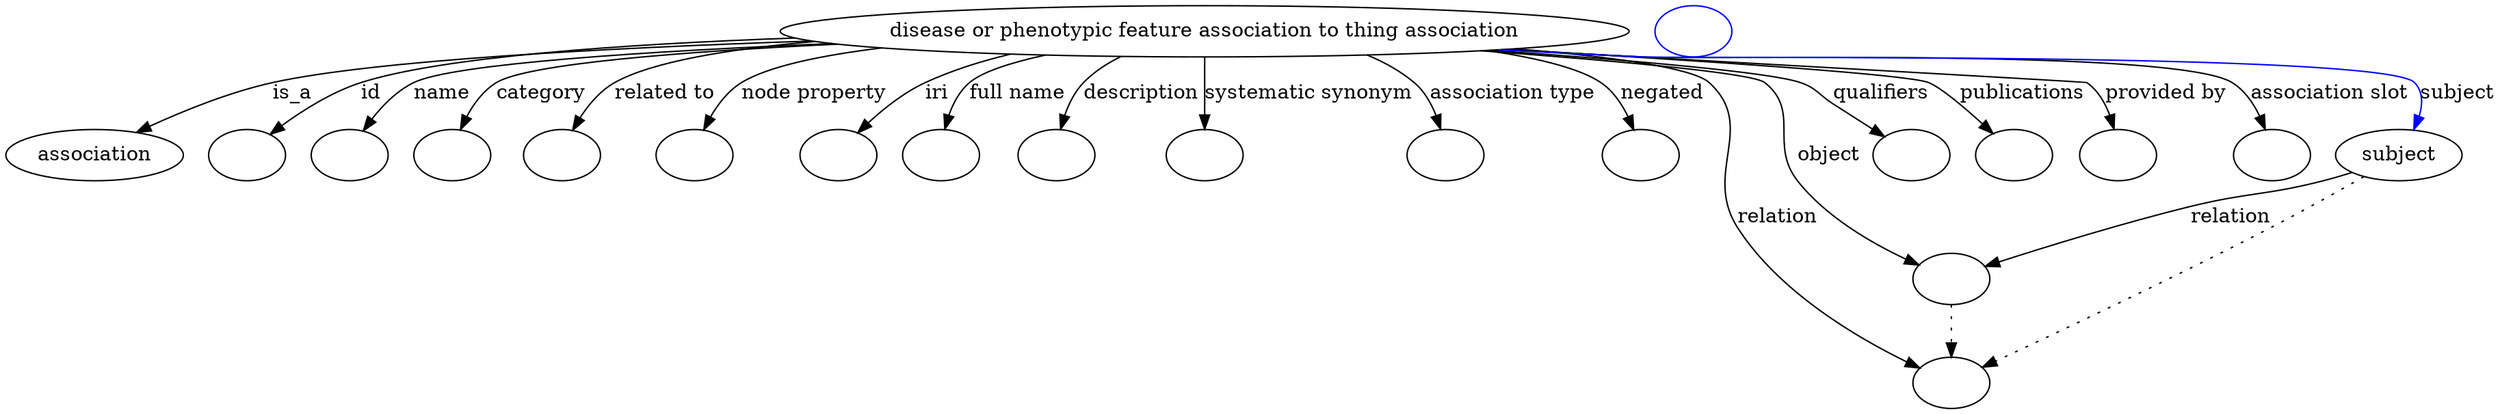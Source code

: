 digraph {
	graph [bb="0,0,1491.1,281"];
	node [label="\N"];
	"disease or phenotypic feature association to thing association"	 [height=0.5,
		label="disease or phenotypic feature association to thing association",
		pos="730.4,263",
		width=6.277];
	association	 [height=0.5,
		pos="49.402,177",
		width=1.3723];
	"disease or phenotypic feature association to thing association" -> association	 [label=is_a,
		lp="189.68,220",
		pos="e,78.951,191.51 522.06,256.01 393.63,250.42 241.67,241.15 177.85,227 146.67,220.09 113.09,206.8 88.091,195.65"];
	id	 [color=black,
		height=0.5,
		label="",
		pos="143.4,177",
		width=0.75];
	"disease or phenotypic feature association to thing association" -> id	 [color=black,
		label=id,
		lp="245.85,220",
		pos="e,162.66,190.03 521.52,256.06 412.7,250.77 291.66,241.8 239.51,227 215.1,220.07 189.72,206.56 171.18,195.33",
		style=solid];
	name	 [color=black,
		height=0.5,
		label="",
		pos="215.4,177",
		width=0.75];
	"disease or phenotypic feature association to thing association" -> name	 [color=black,
		label=name,
		lp="294.56,220",
		pos="e,229.98,192.62 541.66,253.06 429.33,246.25 303.93,236.71 279.08,227 263.55,220.93 248.74,209.75 237.32,199.5",
		style=solid];
	category	 [color=black,
		height=0.5,
		label="",
		pos="287.4,177",
		width=0.75];
	"disease or phenotypic feature association to thing association" -> category	 [color=black,
		label=category,
		lp="353.5,220",
		pos="e,296.73,193.97 544.4,252.76 449.14,246.35 349.02,237.36 329.21,227 318.46,221.38 309.38,211.7 302.46,202.34",
		style=solid];
	"related to"	 [color=black,
		height=0.5,
		label="",
		pos="359.4,177",
		width=0.75];
	"disease or phenotypic feature association to thing association" -> "related to"	 [color=black,
		label="related to",
		lp="422.64,220",
		pos="e,367.34,194.35 562.69,250.93 487.1,244.39 411.26,235.85 395.93,227 386.29,221.44 378.48,212.2 372.59,203.17",
		style=solid];
	"node property"	 [color=black,
		height=0.5,
		label="",
		pos="432.4,177",
		width=0.75];
	"disease or phenotypic feature association to thing association" -> "node property"	 [color=black,
		label="node property",
		lp="505.47,220",
		pos="e,439.76,194.7 562.52,250.94 521.22,245.57 483.81,237.89 466.26,227 457.27,221.42 450.1,212.47 444.72,203.67",
		style=solid];
	iri	 [color=black,
		height=0.5,
		label="",
		pos="504.4,177",
		width=0.75];
	"disease or phenotypic feature association to thing association" -> iri	 [color=black,
		label=iri,
		lp="578.62,220",
		pos="e,520.38,191.84 630.28,246.86 610.46,241.84 590.16,235.35 571.96,227 556.23,219.78 540.57,208.52 528.29,198.5",
		style=solid];
	"full name"	 [color=black,
		height=0.5,
		label="",
		pos="576.4,177",
		width=0.75];
	"disease or phenotypic feature association to thing association" -> "full name"	 [color=black,
		label="full name",
		lp="626.03,220",
		pos="e,580.5,195.08 647.65,246.2 626.49,240.61 607.37,234.01 599.14,227 592.26,221.13 587.35,212.75 583.9,204.51",
		style=solid];
	description	 [color=black,
		height=0.5,
		label="",
		pos="648.4,177",
		width=0.75];
	"disease or phenotypic feature association to thing association" -> description	 [color=black,
		label=description,
		lp="695.51,220",
		pos="e,650.74,195.26 686.25,245.21 678.04,240.3 670.19,234.27 664.19,227 659.04,220.75 655.56,212.8 653.22,205.09",
		style=solid];
	"systematic synonym"	 [color=black,
		height=0.5,
		label="",
		pos="730.4,177",
		width=0.75];
	"disease or phenotypic feature association to thing association" -> "systematic synonym"	 [color=black,
		label="systematic synonym",
		lp="787.37,220",
		pos="e,730.4,195.21 730.4,244.76 730.4,233.36 730.4,218.43 730.4,205.49",
		style=solid];
	"association type"	 [color=black,
		height=0.5,
		label="",
		pos="867.4,177",
		width=0.75];
	"disease or phenotypic feature association to thing association" -> "association type"	 [color=black,
		label="association type",
		lp="901.31,220",
		pos="e,863.48,194.95 814.14,246.23 825.51,241.36 836.36,235.09 845.4,227 852.03,221.07 856.76,212.76 860.09,204.63",
		style=solid];
	negated	 [color=black,
		height=0.5,
		label="",
		pos="971.4,177",
		width=0.75];
	"disease or phenotypic feature association to thing association" -> negated	 [color=black,
		label=negated,
		lp="983.17,220",
		pos="e,968.39,194.92 879.31,249.43 910.56,244.14 937.87,236.88 950.4,227 957.52,221.39 962.26,212.92 965.39,204.54",
		style=solid];
	relation	 [color=black,
		height=0.5,
		label="",
		pos="1168.4,18",
		width=0.75];
	"disease or phenotypic feature association to thing association" -> relation	 [color=black,
		label=relation,
		lp="1073.8,134",
		pos="e,1149.9,31.238 883.64,249.71 942.52,243.37 998.39,235.37 1009.4,227 1047.8,197.81 1024,166.55 1051.6,127 1076.9,90.847 1115.8,57.55 \
1141.7,37.51",
		style=solid];
	object	 [color=black,
		height=0.5,
		label="",
		pos="1168.4,91",
		width=0.75];
	"disease or phenotypic feature association to thing association" -> object	 [color=black,
		label=object,
		lp="1098.5,177",
		pos="e,1147.5,102.86 881.41,249.57 961.94,241.83 1046,232.56 1053.4,227 1079.5,207.32 1061.5,185.03 1081.2,159 1096.9,138.26 1120.4,120.42 \
1139.1,108.22",
		style=solid];
	qualifiers	 [color=black,
		height=0.5,
		label="",
		pos="1151.4,177",
		width=0.75];
	"disease or phenotypic feature association to thing association" -> qualifiers	 [color=black,
		label=qualifiers,
		lp="1136.5,220",
		pos="e,1136.7,192.27 894.05,250.55 978.58,243.38 1067.9,234.36 1086.4,227 1102.2,220.72 1117.4,209.42 1129.1,199.14",
		style=solid];
	publications	 [color=black,
		height=0.5,
		label="",
		pos="1223.4,177",
		width=0.75];
	"disease or phenotypic feature association to thing association" -> publications	 [color=black,
		label=publications,
		lp="1218.6,220",
		pos="e,1207.9,192.09 894.12,250.57 1014.4,241.25 1158,229.67 1164.4,227 1172.4,223.68 1187.4,210.98 1200.2,199.21",
		style=solid];
	"provided by"	 [color=black,
		height=0.5,
		label="",
		pos="1295.4,177",
		width=0.75];
	"disease or phenotypic feature association to thing association" -> "provided by"	 [color=black,
		label="provided by",
		lp="1307,220",
		pos="e,1286.7,194.08 891.56,250.35 916.28,248.49 941.52,246.66 965.4,245 997.61,242.77 1226.8,241.88 1255.4,227 1266,221.51 1274.7,211.85 \
1281.3,202.48",
		style=solid];
	"association slot"	 [color=black,
		height=0.5,
		label="",
		pos="1367.4,177",
		width=0.75];
	"disease or phenotypic feature association to thing association" -> "association slot"	 [color=black,
		label="association slot",
		lp="1398.4,220",
		pos="e,1364.1,194.87 889.32,250.2 914.76,248.33 940.8,246.53 965.4,245 1007.5,242.39 1309.5,250.58 1344.4,227 1352.2,221.72 1357.4,213.07 \
1360.9,204.43",
		style=solid];
	subject	 [height=0.5,
		pos="1447.4,177",
		width=0.97656];
	"disease or phenotypic feature association to thing association" -> subject	 [color=blue,
		label=subject,
		lp="1471.2,220",
		pos="e,1452.2,195.13 888.04,250.08 913.88,248.2 940.38,246.43 965.4,245 992.04,243.48 1426.5,245.85 1445.4,227 1451.1,221.31 1452.9,213.17 \
1453,205.11",
		style=solid];
	object -> relation	 [pos="e,1168.4,36.09 1168.4,72.955 1168.4,64.883 1168.4,55.176 1168.4,46.182",
		style=dotted];
	subject -> relation	 [pos="e,1189.6,29.326 1424.9,162.95 1408.5,152.78 1385.7,138.81 1365.4,127 1307,93.051 1237.6,55.254 1198.8,34.283",
		style=dotted];
	subject -> object	 [label=relation,
		lp="1343.8,134",
		pos="e,1192.2,99.5 1420.7,165.23 1415,162.98 1409.1,160.78 1403.4,159 1368.3,148 1358.1,150.68 1322.6,141 1280.5,129.5 1232.8,113.57 \
1201.7,102.8"];
	"disease or phenotypic feature association to thing association subject"	 [color=blue,
		height=0.5,
		label="",
		pos="1001.4,263",
		width=0.75];
}
